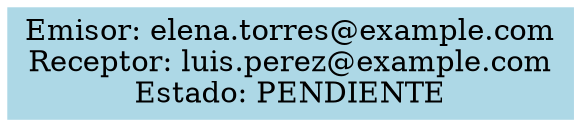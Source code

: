digraph G {
  rankdir=LR;
  node [shape=box, style=filled, color=lightblue];
  node0 [label="Emisor: elena.torres@example.com\nReceptor: luis.perez@example.com\nEstado: PENDIENTE"];
}
